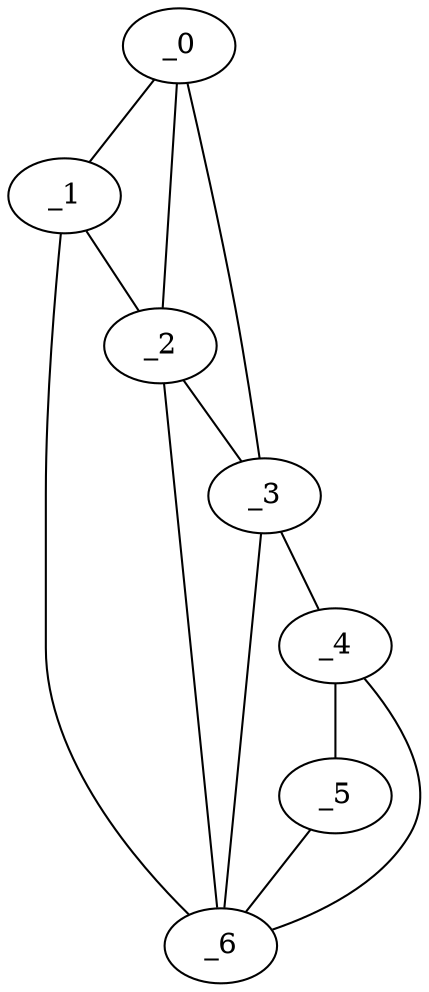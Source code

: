 graph "obj4__225.gxl" {
	_0	 [x=52,
		y=22];
	_1	 [x=61,
		y=25];
	_0 -- _1	 [valence=1];
	_2	 [x=65,
		y=34];
	_0 -- _2	 [valence=2];
	_3	 [x=77,
		y=47];
	_0 -- _3	 [valence=1];
	_1 -- _2	 [valence=2];
	_6	 [x=105,
		y=43];
	_1 -- _6	 [valence=1];
	_2 -- _3	 [valence=2];
	_2 -- _6	 [valence=2];
	_4	 [x=97,
		y=48];
	_3 -- _4	 [valence=1];
	_3 -- _6	 [valence=1];
	_5	 [x=100,
		y=47];
	_4 -- _5	 [valence=1];
	_4 -- _6	 [valence=2];
	_5 -- _6	 [valence=1];
}
